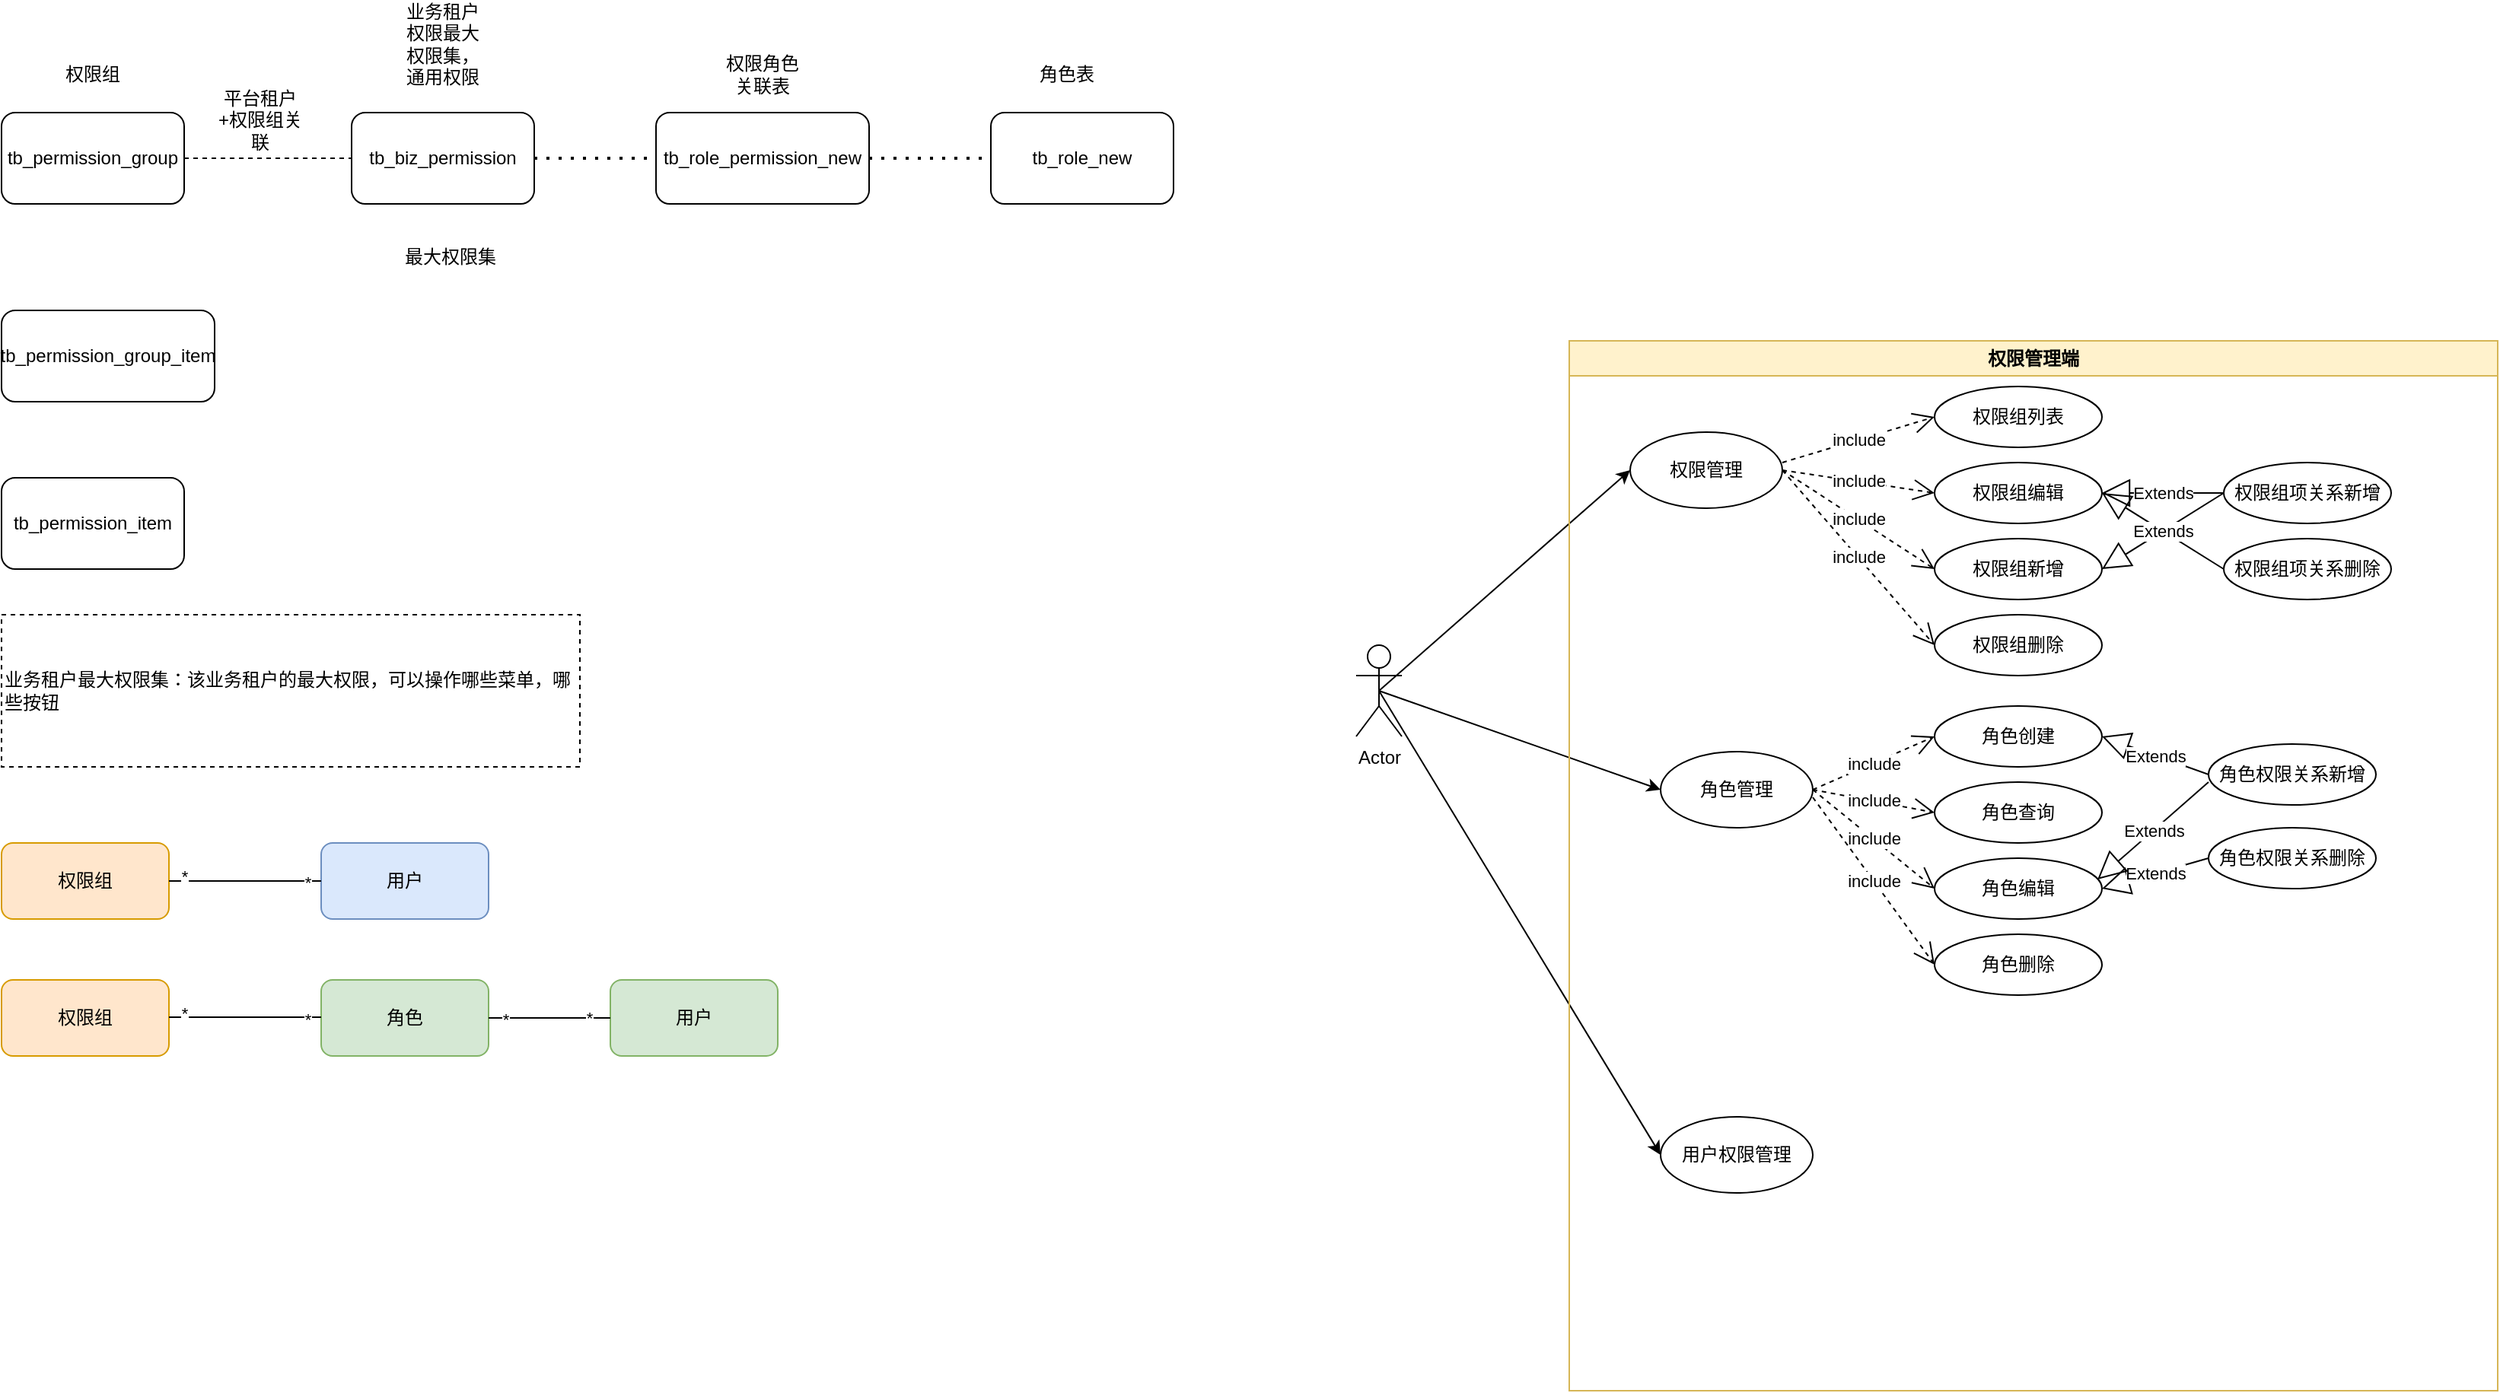 <mxfile version="21.6.6" type="github">
  <diagram name="第 1 页" id="OmMquaRmloYeKSOPYUJ-">
    <mxGraphModel dx="1026" dy="655" grid="1" gridSize="10" guides="1" tooltips="1" connect="1" arrows="1" fold="1" page="1" pageScale="1" pageWidth="10000" pageHeight="10000" math="0" shadow="0">
      <root>
        <mxCell id="0" />
        <mxCell id="1" parent="0" />
        <mxCell id="ZGOvTFg4tCYZPhWHCbKX-3" value="" style="rounded=0;orthogonalLoop=1;jettySize=auto;html=1;dashed=1;endArrow=none;endFill=0;" edge="1" parent="1" source="ZGOvTFg4tCYZPhWHCbKX-1" target="ZGOvTFg4tCYZPhWHCbKX-2">
          <mxGeometry relative="1" as="geometry" />
        </mxCell>
        <mxCell id="ZGOvTFg4tCYZPhWHCbKX-1" value="tb_permission_group" style="rounded=1;whiteSpace=wrap;html=1;" vertex="1" parent="1">
          <mxGeometry x="110" y="220" width="120" height="60" as="geometry" />
        </mxCell>
        <mxCell id="ZGOvTFg4tCYZPhWHCbKX-2" value="tb_biz_permission" style="whiteSpace=wrap;html=1;rounded=1;" vertex="1" parent="1">
          <mxGeometry x="340" y="220" width="120" height="60" as="geometry" />
        </mxCell>
        <mxCell id="ZGOvTFg4tCYZPhWHCbKX-5" value="业务租户权限最大权限集，通用权限" style="text;html=1;strokeColor=none;fillColor=none;align=center;verticalAlign=middle;whiteSpace=wrap;rounded=0;" vertex="1" parent="1">
          <mxGeometry x="370" y="160" width="60" height="30" as="geometry" />
        </mxCell>
        <mxCell id="ZGOvTFg4tCYZPhWHCbKX-7" value="权限组" style="text;html=1;strokeColor=none;fillColor=none;align=center;verticalAlign=middle;whiteSpace=wrap;rounded=0;" vertex="1" parent="1">
          <mxGeometry x="140" y="180" width="60" height="30" as="geometry" />
        </mxCell>
        <mxCell id="ZGOvTFg4tCYZPhWHCbKX-8" value="平台租户+权限组关联" style="text;html=1;strokeColor=none;fillColor=none;align=center;verticalAlign=middle;whiteSpace=wrap;rounded=0;" vertex="1" parent="1">
          <mxGeometry x="250" y="210" width="60" height="30" as="geometry" />
        </mxCell>
        <mxCell id="ZGOvTFg4tCYZPhWHCbKX-10" value="tb_role_permission_new" style="rounded=1;whiteSpace=wrap;html=1;" vertex="1" parent="1">
          <mxGeometry x="540" y="220" width="140" height="60" as="geometry" />
        </mxCell>
        <mxCell id="ZGOvTFg4tCYZPhWHCbKX-11" value="tb_role_new" style="whiteSpace=wrap;html=1;rounded=1;" vertex="1" parent="1">
          <mxGeometry x="760" y="220" width="120" height="60" as="geometry" />
        </mxCell>
        <mxCell id="ZGOvTFg4tCYZPhWHCbKX-12" value="最大权限集" style="text;html=1;strokeColor=none;fillColor=none;align=center;verticalAlign=middle;whiteSpace=wrap;rounded=0;" vertex="1" parent="1">
          <mxGeometry x="370" y="300" width="70" height="30" as="geometry" />
        </mxCell>
        <mxCell id="ZGOvTFg4tCYZPhWHCbKX-14" value="" style="endArrow=none;dashed=1;html=1;dashPattern=1 3;strokeWidth=2;rounded=0;exitX=1;exitY=0.5;exitDx=0;exitDy=0;entryX=0;entryY=0.5;entryDx=0;entryDy=0;" edge="1" parent="1" source="ZGOvTFg4tCYZPhWHCbKX-2" target="ZGOvTFg4tCYZPhWHCbKX-10">
          <mxGeometry width="50" height="50" relative="1" as="geometry">
            <mxPoint x="500" y="360" as="sourcePoint" />
            <mxPoint x="550" y="310" as="targetPoint" />
          </mxGeometry>
        </mxCell>
        <mxCell id="ZGOvTFg4tCYZPhWHCbKX-15" value="权限角色关联表" style="text;html=1;strokeColor=none;fillColor=none;align=center;verticalAlign=middle;whiteSpace=wrap;rounded=0;" vertex="1" parent="1">
          <mxGeometry x="580" y="180" width="60" height="30" as="geometry" />
        </mxCell>
        <mxCell id="ZGOvTFg4tCYZPhWHCbKX-16" value="" style="endArrow=none;dashed=1;html=1;dashPattern=1 3;strokeWidth=2;rounded=0;exitX=1;exitY=0.5;exitDx=0;exitDy=0;entryX=0;entryY=0.5;entryDx=0;entryDy=0;" edge="1" parent="1" source="ZGOvTFg4tCYZPhWHCbKX-10" target="ZGOvTFg4tCYZPhWHCbKX-11">
          <mxGeometry width="50" height="50" relative="1" as="geometry">
            <mxPoint x="700" y="330" as="sourcePoint" />
            <mxPoint x="750" y="280" as="targetPoint" />
          </mxGeometry>
        </mxCell>
        <mxCell id="ZGOvTFg4tCYZPhWHCbKX-17" value="角色表" style="text;html=1;strokeColor=none;fillColor=none;align=center;verticalAlign=middle;whiteSpace=wrap;rounded=0;" vertex="1" parent="1">
          <mxGeometry x="780" y="180" width="60" height="30" as="geometry" />
        </mxCell>
        <mxCell id="ZGOvTFg4tCYZPhWHCbKX-18" value="业务租户最大权限集：该业务租户的最大权限，可以操作哪些菜单，哪些按钮" style="text;html=1;strokeColor=default;fillColor=none;align=left;verticalAlign=middle;whiteSpace=wrap;rounded=0;dashed=1;" vertex="1" parent="1">
          <mxGeometry x="110" y="550" width="380" height="100" as="geometry" />
        </mxCell>
        <mxCell id="ZGOvTFg4tCYZPhWHCbKX-19" value="tb_permission_group_item" style="rounded=1;whiteSpace=wrap;html=1;" vertex="1" parent="1">
          <mxGeometry x="110" y="350" width="140" height="60" as="geometry" />
        </mxCell>
        <mxCell id="ZGOvTFg4tCYZPhWHCbKX-20" value="tb_permission_item" style="rounded=1;whiteSpace=wrap;html=1;" vertex="1" parent="1">
          <mxGeometry x="110" y="460" width="120" height="60" as="geometry" />
        </mxCell>
        <mxCell id="ZGOvTFg4tCYZPhWHCbKX-44" value="" style="group" vertex="1" connectable="0" parent="1">
          <mxGeometry x="110" y="700" width="510" height="140" as="geometry" />
        </mxCell>
        <mxCell id="ZGOvTFg4tCYZPhWHCbKX-27" value="权限组" style="rounded=1;whiteSpace=wrap;html=1;fillColor=#ffe6cc;strokeColor=#d79b00;" vertex="1" parent="ZGOvTFg4tCYZPhWHCbKX-44">
          <mxGeometry width="110" height="50" as="geometry" />
        </mxCell>
        <mxCell id="ZGOvTFg4tCYZPhWHCbKX-29" value="用户" style="rounded=1;whiteSpace=wrap;html=1;fillColor=#dae8fc;strokeColor=#6c8ebf;" vertex="1" parent="ZGOvTFg4tCYZPhWHCbKX-44">
          <mxGeometry x="210" width="110" height="50" as="geometry" />
        </mxCell>
        <mxCell id="ZGOvTFg4tCYZPhWHCbKX-32" style="edgeStyle=orthogonalEdgeStyle;rounded=0;orthogonalLoop=1;jettySize=auto;html=1;exitX=1;exitY=0.5;exitDx=0;exitDy=0;entryX=0;entryY=0.5;entryDx=0;entryDy=0;endArrow=none;endFill=0;" edge="1" parent="ZGOvTFg4tCYZPhWHCbKX-44" source="ZGOvTFg4tCYZPhWHCbKX-27" target="ZGOvTFg4tCYZPhWHCbKX-29">
          <mxGeometry relative="1" as="geometry" />
        </mxCell>
        <mxCell id="ZGOvTFg4tCYZPhWHCbKX-33" value="*" style="edgeLabel;html=1;align=center;verticalAlign=middle;resizable=0;points=[];" vertex="1" connectable="0" parent="ZGOvTFg4tCYZPhWHCbKX-32">
          <mxGeometry x="-0.81" y="3" relative="1" as="geometry">
            <mxPoint as="offset" />
          </mxGeometry>
        </mxCell>
        <mxCell id="ZGOvTFg4tCYZPhWHCbKX-35" value="*" style="edgeLabel;html=1;align=center;verticalAlign=middle;resizable=0;points=[];" vertex="1" connectable="0" parent="ZGOvTFg4tCYZPhWHCbKX-32">
          <mxGeometry x="0.821" y="-1" relative="1" as="geometry">
            <mxPoint as="offset" />
          </mxGeometry>
        </mxCell>
        <mxCell id="ZGOvTFg4tCYZPhWHCbKX-31" value="角色" style="rounded=1;whiteSpace=wrap;html=1;fillColor=#d5e8d4;strokeColor=#82b366;" vertex="1" parent="ZGOvTFg4tCYZPhWHCbKX-44">
          <mxGeometry x="210" y="90" width="110" height="50" as="geometry" />
        </mxCell>
        <mxCell id="ZGOvTFg4tCYZPhWHCbKX-36" value="权限组" style="rounded=1;whiteSpace=wrap;html=1;fillColor=#ffe6cc;strokeColor=#d79b00;" vertex="1" parent="ZGOvTFg4tCYZPhWHCbKX-44">
          <mxGeometry y="90" width="110" height="50" as="geometry" />
        </mxCell>
        <mxCell id="ZGOvTFg4tCYZPhWHCbKX-37" style="edgeStyle=orthogonalEdgeStyle;rounded=0;orthogonalLoop=1;jettySize=auto;html=1;exitX=1;exitY=0.5;exitDx=0;exitDy=0;entryX=0;entryY=0.5;entryDx=0;entryDy=0;endArrow=none;endFill=0;" edge="1" parent="ZGOvTFg4tCYZPhWHCbKX-44">
          <mxGeometry relative="1" as="geometry">
            <mxPoint x="110" y="114.5" as="sourcePoint" />
            <mxPoint x="210" y="114.5" as="targetPoint" />
          </mxGeometry>
        </mxCell>
        <mxCell id="ZGOvTFg4tCYZPhWHCbKX-38" value="*" style="edgeLabel;html=1;align=center;verticalAlign=middle;resizable=0;points=[];" vertex="1" connectable="0" parent="ZGOvTFg4tCYZPhWHCbKX-37">
          <mxGeometry x="-0.81" y="3" relative="1" as="geometry">
            <mxPoint as="offset" />
          </mxGeometry>
        </mxCell>
        <mxCell id="ZGOvTFg4tCYZPhWHCbKX-39" value="*" style="edgeLabel;html=1;align=center;verticalAlign=middle;resizable=0;points=[];" vertex="1" connectable="0" parent="ZGOvTFg4tCYZPhWHCbKX-37">
          <mxGeometry x="0.821" y="-1" relative="1" as="geometry">
            <mxPoint as="offset" />
          </mxGeometry>
        </mxCell>
        <mxCell id="ZGOvTFg4tCYZPhWHCbKX-40" value="用户" style="rounded=1;whiteSpace=wrap;html=1;fillColor=#d5e8d4;strokeColor=#82b366;" vertex="1" parent="ZGOvTFg4tCYZPhWHCbKX-44">
          <mxGeometry x="400" y="90" width="110" height="50" as="geometry" />
        </mxCell>
        <mxCell id="ZGOvTFg4tCYZPhWHCbKX-41" value="" style="endArrow=none;html=1;rounded=0;entryX=0;entryY=0.5;entryDx=0;entryDy=0;exitX=1;exitY=0.5;exitDx=0;exitDy=0;" edge="1" parent="ZGOvTFg4tCYZPhWHCbKX-44" source="ZGOvTFg4tCYZPhWHCbKX-31" target="ZGOvTFg4tCYZPhWHCbKX-40">
          <mxGeometry width="50" height="50" relative="1" as="geometry">
            <mxPoint x="320" y="120" as="sourcePoint" />
            <mxPoint x="370" y="70" as="targetPoint" />
          </mxGeometry>
        </mxCell>
        <mxCell id="ZGOvTFg4tCYZPhWHCbKX-42" value="*" style="edgeLabel;html=1;align=center;verticalAlign=middle;resizable=0;points=[];" vertex="1" connectable="0" parent="ZGOvTFg4tCYZPhWHCbKX-41">
          <mxGeometry x="-0.725" y="-1" relative="1" as="geometry">
            <mxPoint as="offset" />
          </mxGeometry>
        </mxCell>
        <mxCell id="ZGOvTFg4tCYZPhWHCbKX-43" value="*" style="edgeLabel;html=1;align=center;verticalAlign=middle;resizable=0;points=[];" vertex="1" connectable="0" parent="ZGOvTFg4tCYZPhWHCbKX-41">
          <mxGeometry x="0.65" relative="1" as="geometry">
            <mxPoint as="offset" />
          </mxGeometry>
        </mxCell>
        <mxCell id="ZGOvTFg4tCYZPhWHCbKX-63" style="rounded=0;orthogonalLoop=1;jettySize=auto;html=1;exitX=0.5;exitY=0.5;exitDx=0;exitDy=0;exitPerimeter=0;entryX=0;entryY=0.5;entryDx=0;entryDy=0;" edge="1" parent="1" source="ZGOvTFg4tCYZPhWHCbKX-46" target="ZGOvTFg4tCYZPhWHCbKX-48">
          <mxGeometry relative="1" as="geometry" />
        </mxCell>
        <mxCell id="ZGOvTFg4tCYZPhWHCbKX-64" style="rounded=0;orthogonalLoop=1;jettySize=auto;html=1;exitX=0.5;exitY=0.5;exitDx=0;exitDy=0;exitPerimeter=0;entryX=0;entryY=0.5;entryDx=0;entryDy=0;" edge="1" parent="1" source="ZGOvTFg4tCYZPhWHCbKX-46" target="ZGOvTFg4tCYZPhWHCbKX-62">
          <mxGeometry relative="1" as="geometry" />
        </mxCell>
        <mxCell id="ZGOvTFg4tCYZPhWHCbKX-80" style="rounded=0;orthogonalLoop=1;jettySize=auto;html=1;exitX=0.5;exitY=0.5;exitDx=0;exitDy=0;exitPerimeter=0;entryX=0;entryY=0.5;entryDx=0;entryDy=0;" edge="1" parent="1" source="ZGOvTFg4tCYZPhWHCbKX-46" target="ZGOvTFg4tCYZPhWHCbKX-79">
          <mxGeometry relative="1" as="geometry" />
        </mxCell>
        <mxCell id="ZGOvTFg4tCYZPhWHCbKX-46" value="Actor" style="shape=umlActor;verticalLabelPosition=bottom;verticalAlign=top;html=1;outlineConnect=0;" vertex="1" parent="1">
          <mxGeometry x="1000" y="570" width="30" height="60" as="geometry" />
        </mxCell>
        <mxCell id="ZGOvTFg4tCYZPhWHCbKX-47" value="权限管理端" style="swimlane;whiteSpace=wrap;html=1;fillColor=#fff2cc;strokeColor=#d6b656;" vertex="1" parent="1">
          <mxGeometry x="1140" y="370" width="610" height="690" as="geometry" />
        </mxCell>
        <mxCell id="ZGOvTFg4tCYZPhWHCbKX-48" value="权限管理" style="ellipse;whiteSpace=wrap;html=1;" vertex="1" parent="ZGOvTFg4tCYZPhWHCbKX-47">
          <mxGeometry x="40" y="60" width="100" height="50" as="geometry" />
        </mxCell>
        <mxCell id="ZGOvTFg4tCYZPhWHCbKX-49" value="权限组列表" style="ellipse;whiteSpace=wrap;html=1;" vertex="1" parent="ZGOvTFg4tCYZPhWHCbKX-47">
          <mxGeometry x="240" y="30" width="110" height="40" as="geometry" />
        </mxCell>
        <mxCell id="ZGOvTFg4tCYZPhWHCbKX-50" value="include" style="endArrow=open;endSize=12;dashed=1;html=1;rounded=0;entryX=0;entryY=0.5;entryDx=0;entryDy=0;" edge="1" parent="ZGOvTFg4tCYZPhWHCbKX-47" target="ZGOvTFg4tCYZPhWHCbKX-49">
          <mxGeometry width="160" relative="1" as="geometry">
            <mxPoint x="140" y="80" as="sourcePoint" />
            <mxPoint x="300" y="80" as="targetPoint" />
          </mxGeometry>
        </mxCell>
        <mxCell id="ZGOvTFg4tCYZPhWHCbKX-51" value="权限组编辑" style="ellipse;whiteSpace=wrap;html=1;" vertex="1" parent="ZGOvTFg4tCYZPhWHCbKX-47">
          <mxGeometry x="240" y="80" width="110" height="40" as="geometry" />
        </mxCell>
        <mxCell id="ZGOvTFg4tCYZPhWHCbKX-52" value="include" style="endArrow=open;endSize=12;dashed=1;html=1;rounded=0;entryX=0;entryY=0.5;entryDx=0;entryDy=0;exitX=1;exitY=0.5;exitDx=0;exitDy=0;" edge="1" parent="ZGOvTFg4tCYZPhWHCbKX-47" source="ZGOvTFg4tCYZPhWHCbKX-48" target="ZGOvTFg4tCYZPhWHCbKX-51">
          <mxGeometry width="160" relative="1" as="geometry">
            <mxPoint x="150" y="90" as="sourcePoint" />
            <mxPoint x="250" y="60" as="targetPoint" />
          </mxGeometry>
        </mxCell>
        <mxCell id="ZGOvTFg4tCYZPhWHCbKX-53" value="权限组新增" style="ellipse;whiteSpace=wrap;html=1;" vertex="1" parent="ZGOvTFg4tCYZPhWHCbKX-47">
          <mxGeometry x="240" y="130" width="110" height="40" as="geometry" />
        </mxCell>
        <mxCell id="ZGOvTFg4tCYZPhWHCbKX-54" value="权限组删除" style="ellipse;whiteSpace=wrap;html=1;" vertex="1" parent="ZGOvTFg4tCYZPhWHCbKX-47">
          <mxGeometry x="240" y="180" width="110" height="40" as="geometry" />
        </mxCell>
        <mxCell id="ZGOvTFg4tCYZPhWHCbKX-55" value="include" style="endArrow=open;endSize=12;dashed=1;html=1;rounded=0;entryX=0;entryY=0.5;entryDx=0;entryDy=0;exitX=1;exitY=0.5;exitDx=0;exitDy=0;" edge="1" parent="ZGOvTFg4tCYZPhWHCbKX-47" source="ZGOvTFg4tCYZPhWHCbKX-48" target="ZGOvTFg4tCYZPhWHCbKX-53">
          <mxGeometry width="160" relative="1" as="geometry">
            <mxPoint x="150" y="95" as="sourcePoint" />
            <mxPoint x="250" y="110" as="targetPoint" />
          </mxGeometry>
        </mxCell>
        <mxCell id="ZGOvTFg4tCYZPhWHCbKX-56" value="include" style="endArrow=open;endSize=12;dashed=1;html=1;rounded=0;entryX=0;entryY=0.5;entryDx=0;entryDy=0;exitX=1;exitY=0.5;exitDx=0;exitDy=0;" edge="1" parent="ZGOvTFg4tCYZPhWHCbKX-47" source="ZGOvTFg4tCYZPhWHCbKX-48" target="ZGOvTFg4tCYZPhWHCbKX-54">
          <mxGeometry width="160" relative="1" as="geometry">
            <mxPoint x="150" y="95" as="sourcePoint" />
            <mxPoint x="250" y="160" as="targetPoint" />
          </mxGeometry>
        </mxCell>
        <mxCell id="ZGOvTFg4tCYZPhWHCbKX-57" value="权限组项关系新增" style="ellipse;whiteSpace=wrap;html=1;" vertex="1" parent="ZGOvTFg4tCYZPhWHCbKX-47">
          <mxGeometry x="430" y="80" width="110" height="40" as="geometry" />
        </mxCell>
        <mxCell id="ZGOvTFg4tCYZPhWHCbKX-58" value="权限组项关系删除" style="ellipse;whiteSpace=wrap;html=1;" vertex="1" parent="ZGOvTFg4tCYZPhWHCbKX-47">
          <mxGeometry x="430" y="130" width="110" height="40" as="geometry" />
        </mxCell>
        <mxCell id="ZGOvTFg4tCYZPhWHCbKX-59" value="Extends" style="endArrow=block;endSize=16;endFill=0;html=1;rounded=0;entryX=1;entryY=0.5;entryDx=0;entryDy=0;exitX=0;exitY=0.5;exitDx=0;exitDy=0;" edge="1" parent="ZGOvTFg4tCYZPhWHCbKX-47" source="ZGOvTFg4tCYZPhWHCbKX-57" target="ZGOvTFg4tCYZPhWHCbKX-53">
          <mxGeometry width="160" relative="1" as="geometry">
            <mxPoint x="370" y="250" as="sourcePoint" />
            <mxPoint x="400" y="150" as="targetPoint" />
          </mxGeometry>
        </mxCell>
        <mxCell id="ZGOvTFg4tCYZPhWHCbKX-60" value="Extends" style="endArrow=block;endSize=16;endFill=0;html=1;rounded=0;entryX=1;entryY=0.5;entryDx=0;entryDy=0;exitX=0;exitY=0.5;exitDx=0;exitDy=0;" edge="1" parent="ZGOvTFg4tCYZPhWHCbKX-47" source="ZGOvTFg4tCYZPhWHCbKX-57" target="ZGOvTFg4tCYZPhWHCbKX-51">
          <mxGeometry width="160" relative="1" as="geometry">
            <mxPoint x="440" y="110" as="sourcePoint" />
            <mxPoint x="360" y="160" as="targetPoint" />
          </mxGeometry>
        </mxCell>
        <mxCell id="ZGOvTFg4tCYZPhWHCbKX-61" value="Extends" style="endArrow=block;endSize=16;endFill=0;html=1;rounded=0;entryX=1;entryY=0.5;entryDx=0;entryDy=0;exitX=0;exitY=0.5;exitDx=0;exitDy=0;" edge="1" parent="ZGOvTFg4tCYZPhWHCbKX-47" source="ZGOvTFg4tCYZPhWHCbKX-58" target="ZGOvTFg4tCYZPhWHCbKX-51">
          <mxGeometry width="160" relative="1" as="geometry">
            <mxPoint x="440" y="110" as="sourcePoint" />
            <mxPoint x="360" y="110" as="targetPoint" />
          </mxGeometry>
        </mxCell>
        <mxCell id="ZGOvTFg4tCYZPhWHCbKX-62" value="角色管理" style="ellipse;whiteSpace=wrap;html=1;" vertex="1" parent="ZGOvTFg4tCYZPhWHCbKX-47">
          <mxGeometry x="60" y="270" width="100" height="50" as="geometry" />
        </mxCell>
        <mxCell id="ZGOvTFg4tCYZPhWHCbKX-65" value="角色创建" style="ellipse;whiteSpace=wrap;html=1;" vertex="1" parent="ZGOvTFg4tCYZPhWHCbKX-47">
          <mxGeometry x="240" y="240" width="110" height="40" as="geometry" />
        </mxCell>
        <mxCell id="ZGOvTFg4tCYZPhWHCbKX-66" value="include" style="endArrow=open;endSize=12;dashed=1;html=1;rounded=0;entryX=0;entryY=0.5;entryDx=0;entryDy=0;exitX=1;exitY=0.5;exitDx=0;exitDy=0;" edge="1" parent="ZGOvTFg4tCYZPhWHCbKX-47" source="ZGOvTFg4tCYZPhWHCbKX-62" target="ZGOvTFg4tCYZPhWHCbKX-65">
          <mxGeometry width="160" relative="1" as="geometry">
            <mxPoint x="150" y="95" as="sourcePoint" />
            <mxPoint x="250" y="210" as="targetPoint" />
          </mxGeometry>
        </mxCell>
        <mxCell id="ZGOvTFg4tCYZPhWHCbKX-67" value="角色查询" style="ellipse;whiteSpace=wrap;html=1;" vertex="1" parent="ZGOvTFg4tCYZPhWHCbKX-47">
          <mxGeometry x="240" y="290" width="110" height="40" as="geometry" />
        </mxCell>
        <mxCell id="ZGOvTFg4tCYZPhWHCbKX-68" value="角色编辑" style="ellipse;whiteSpace=wrap;html=1;" vertex="1" parent="ZGOvTFg4tCYZPhWHCbKX-47">
          <mxGeometry x="240" y="340" width="110" height="40" as="geometry" />
        </mxCell>
        <mxCell id="ZGOvTFg4tCYZPhWHCbKX-69" value="角色删除" style="ellipse;whiteSpace=wrap;html=1;" vertex="1" parent="ZGOvTFg4tCYZPhWHCbKX-47">
          <mxGeometry x="240" y="390" width="110" height="40" as="geometry" />
        </mxCell>
        <mxCell id="ZGOvTFg4tCYZPhWHCbKX-71" value="include" style="endArrow=open;endSize=12;dashed=1;html=1;rounded=0;entryX=0;entryY=0.5;entryDx=0;entryDy=0;exitX=1;exitY=0.5;exitDx=0;exitDy=0;" edge="1" parent="ZGOvTFg4tCYZPhWHCbKX-47" source="ZGOvTFg4tCYZPhWHCbKX-62" target="ZGOvTFg4tCYZPhWHCbKX-67">
          <mxGeometry width="160" relative="1" as="geometry">
            <mxPoint x="170" y="305" as="sourcePoint" />
            <mxPoint x="250" y="270" as="targetPoint" />
          </mxGeometry>
        </mxCell>
        <mxCell id="ZGOvTFg4tCYZPhWHCbKX-72" value="include" style="endArrow=open;endSize=12;dashed=1;html=1;rounded=0;entryX=0;entryY=0.5;entryDx=0;entryDy=0;exitX=1;exitY=0.5;exitDx=0;exitDy=0;" edge="1" parent="ZGOvTFg4tCYZPhWHCbKX-47" source="ZGOvTFg4tCYZPhWHCbKX-62" target="ZGOvTFg4tCYZPhWHCbKX-68">
          <mxGeometry width="160" relative="1" as="geometry">
            <mxPoint x="170" y="305" as="sourcePoint" />
            <mxPoint x="250" y="320" as="targetPoint" />
          </mxGeometry>
        </mxCell>
        <mxCell id="ZGOvTFg4tCYZPhWHCbKX-74" value="角色权限关系新增" style="ellipse;whiteSpace=wrap;html=1;" vertex="1" parent="ZGOvTFg4tCYZPhWHCbKX-47">
          <mxGeometry x="420" y="265" width="110" height="40" as="geometry" />
        </mxCell>
        <mxCell id="ZGOvTFg4tCYZPhWHCbKX-75" value="角色权限关系删除" style="ellipse;whiteSpace=wrap;html=1;" vertex="1" parent="ZGOvTFg4tCYZPhWHCbKX-47">
          <mxGeometry x="420" y="320" width="110" height="40" as="geometry" />
        </mxCell>
        <mxCell id="ZGOvTFg4tCYZPhWHCbKX-76" value="Extends" style="endArrow=block;endSize=16;endFill=0;html=1;rounded=0;entryX=1;entryY=0.5;entryDx=0;entryDy=0;exitX=0;exitY=0.5;exitDx=0;exitDy=0;" edge="1" parent="ZGOvTFg4tCYZPhWHCbKX-47" source="ZGOvTFg4tCYZPhWHCbKX-74" target="ZGOvTFg4tCYZPhWHCbKX-65">
          <mxGeometry width="160" relative="1" as="geometry">
            <mxPoint x="440" y="160" as="sourcePoint" />
            <mxPoint x="360" y="110" as="targetPoint" />
          </mxGeometry>
        </mxCell>
        <mxCell id="ZGOvTFg4tCYZPhWHCbKX-78" value="Extends" style="endArrow=block;endSize=16;endFill=0;html=1;rounded=0;entryX=1;entryY=0.5;entryDx=0;entryDy=0;exitX=0;exitY=0.5;exitDx=0;exitDy=0;" edge="1" parent="ZGOvTFg4tCYZPhWHCbKX-47" source="ZGOvTFg4tCYZPhWHCbKX-75" target="ZGOvTFg4tCYZPhWHCbKX-68">
          <mxGeometry width="160" relative="1" as="geometry">
            <mxPoint x="430" y="300" as="sourcePoint" />
            <mxPoint x="357" y="364" as="targetPoint" />
          </mxGeometry>
        </mxCell>
        <mxCell id="ZGOvTFg4tCYZPhWHCbKX-79" value="用户权限管理" style="ellipse;whiteSpace=wrap;html=1;" vertex="1" parent="ZGOvTFg4tCYZPhWHCbKX-47">
          <mxGeometry x="60" y="510" width="100" height="50" as="geometry" />
        </mxCell>
        <mxCell id="ZGOvTFg4tCYZPhWHCbKX-73" value="include" style="endArrow=open;endSize=12;dashed=1;html=1;rounded=0;entryX=0;entryY=0.5;entryDx=0;entryDy=0;" edge="1" parent="1" target="ZGOvTFg4tCYZPhWHCbKX-69">
          <mxGeometry width="160" relative="1" as="geometry">
            <mxPoint x="1300" y="670" as="sourcePoint" />
            <mxPoint x="1390" y="740" as="targetPoint" />
          </mxGeometry>
        </mxCell>
        <mxCell id="ZGOvTFg4tCYZPhWHCbKX-77" value="Extends" style="endArrow=block;endSize=16;endFill=0;html=1;rounded=0;entryX=0.973;entryY=0.35;entryDx=0;entryDy=0;entryPerimeter=0;" edge="1" parent="1" target="ZGOvTFg4tCYZPhWHCbKX-68">
          <mxGeometry width="160" relative="1" as="geometry">
            <mxPoint x="1560" y="660" as="sourcePoint" />
            <mxPoint x="1500" y="640" as="targetPoint" />
          </mxGeometry>
        </mxCell>
      </root>
    </mxGraphModel>
  </diagram>
</mxfile>
